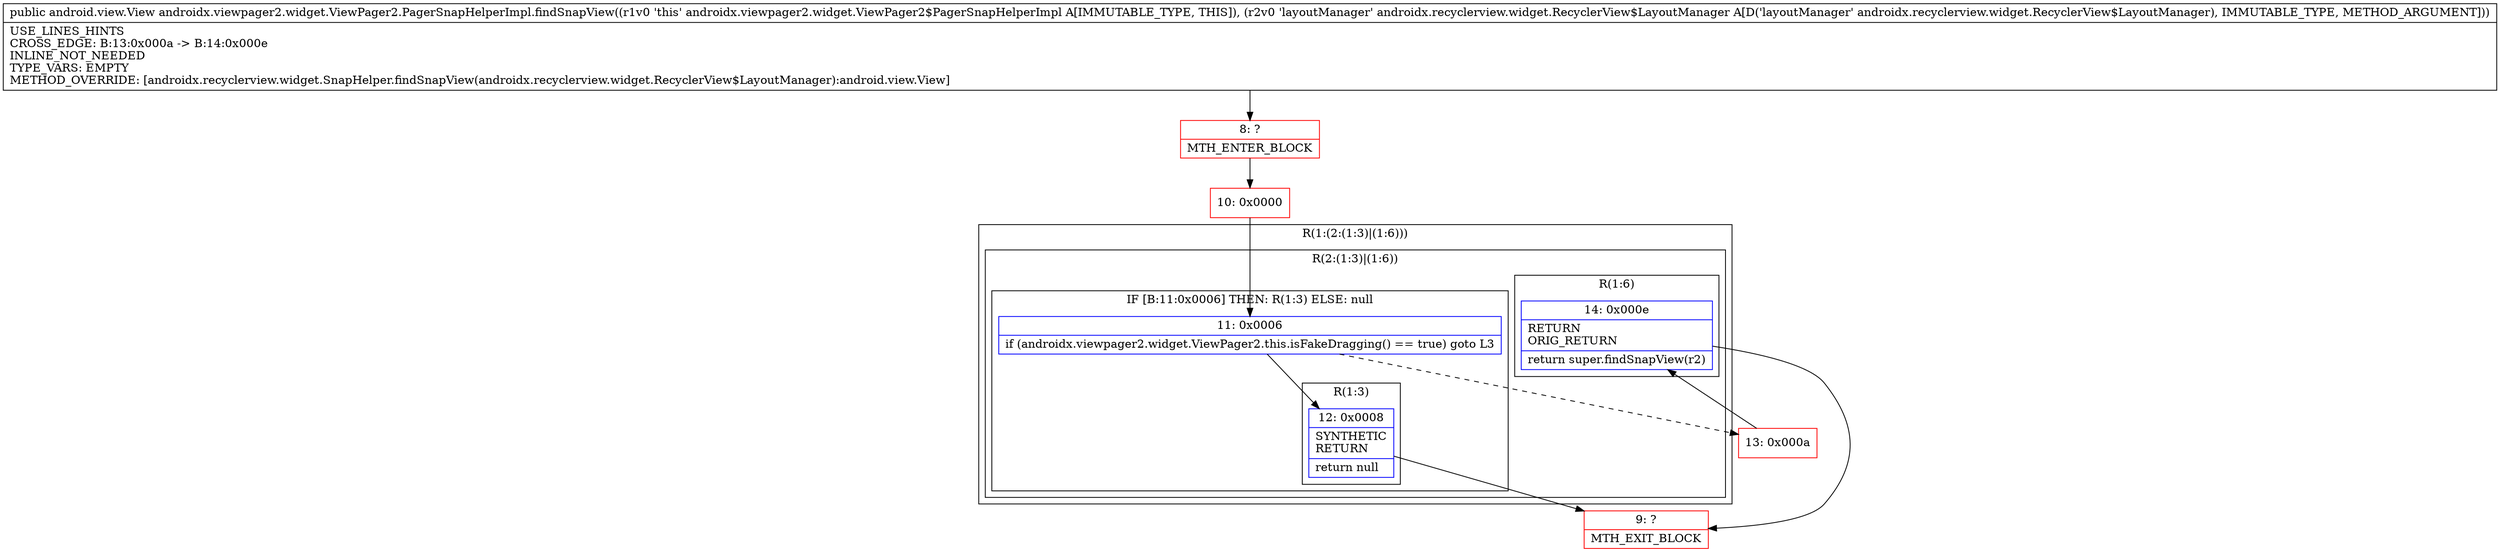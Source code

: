 digraph "CFG forandroidx.viewpager2.widget.ViewPager2.PagerSnapHelperImpl.findSnapView(Landroidx\/recyclerview\/widget\/RecyclerView$LayoutManager;)Landroid\/view\/View;" {
subgraph cluster_Region_709833388 {
label = "R(1:(2:(1:3)|(1:6)))";
node [shape=record,color=blue];
subgraph cluster_Region_198020971 {
label = "R(2:(1:3)|(1:6))";
node [shape=record,color=blue];
subgraph cluster_IfRegion_1784529883 {
label = "IF [B:11:0x0006] THEN: R(1:3) ELSE: null";
node [shape=record,color=blue];
Node_11 [shape=record,label="{11\:\ 0x0006|if (androidx.viewpager2.widget.ViewPager2.this.isFakeDragging() == true) goto L3\l}"];
subgraph cluster_Region_1433759308 {
label = "R(1:3)";
node [shape=record,color=blue];
Node_12 [shape=record,label="{12\:\ 0x0008|SYNTHETIC\lRETURN\l|return null\l}"];
}
}
subgraph cluster_Region_108850204 {
label = "R(1:6)";
node [shape=record,color=blue];
Node_14 [shape=record,label="{14\:\ 0x000e|RETURN\lORIG_RETURN\l|return super.findSnapView(r2)\l}"];
}
}
}
Node_8 [shape=record,color=red,label="{8\:\ ?|MTH_ENTER_BLOCK\l}"];
Node_10 [shape=record,color=red,label="{10\:\ 0x0000}"];
Node_9 [shape=record,color=red,label="{9\:\ ?|MTH_EXIT_BLOCK\l}"];
Node_13 [shape=record,color=red,label="{13\:\ 0x000a}"];
MethodNode[shape=record,label="{public android.view.View androidx.viewpager2.widget.ViewPager2.PagerSnapHelperImpl.findSnapView((r1v0 'this' androidx.viewpager2.widget.ViewPager2$PagerSnapHelperImpl A[IMMUTABLE_TYPE, THIS]), (r2v0 'layoutManager' androidx.recyclerview.widget.RecyclerView$LayoutManager A[D('layoutManager' androidx.recyclerview.widget.RecyclerView$LayoutManager), IMMUTABLE_TYPE, METHOD_ARGUMENT]))  | USE_LINES_HINTS\lCROSS_EDGE: B:13:0x000a \-\> B:14:0x000e\lINLINE_NOT_NEEDED\lTYPE_VARS: EMPTY\lMETHOD_OVERRIDE: [androidx.recyclerview.widget.SnapHelper.findSnapView(androidx.recyclerview.widget.RecyclerView$LayoutManager):android.view.View]\l}"];
MethodNode -> Node_8;Node_11 -> Node_12;
Node_11 -> Node_13[style=dashed];
Node_12 -> Node_9;
Node_14 -> Node_9;
Node_8 -> Node_10;
Node_10 -> Node_11;
Node_13 -> Node_14;
}

